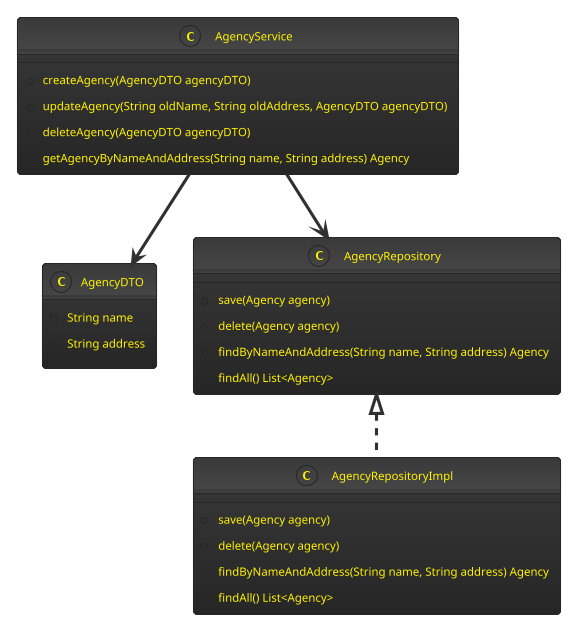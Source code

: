 @startuml
!theme black-knight
class AgencyDTO {
    -String name
    -String address
}

class AgencyRepository {
    +save(Agency agency)
    +delete(Agency agency)
    +findByNameAndAddress(String name, String address) Agency
    +findAll() List<Agency>
}

class AgencyRepositoryImpl {
    +save(Agency agency)
    +delete(Agency agency)
    +findByNameAndAddress(String name, String address) Agency
    +findAll() List<Agency>
}

class AgencyService {
    +createAgency(AgencyDTO agencyDTO)
    +updateAgency(String oldName, String oldAddress, AgencyDTO agencyDTO)
    +deleteAgency(AgencyDTO agencyDTO)
    +getAgencyByNameAndAddress(String name, String address) Agency
}

AgencyService --> AgencyDTO
AgencyService --> AgencyRepository
AgencyRepository <|.. AgencyRepositoryImpl
@enduml
